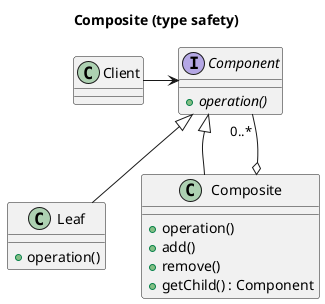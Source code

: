 @startuml CompositeTypeSafety_diagram

title "Composite (type safety)"

class Client {
}

interface Component {
    + {abstract} operation()
}

Client -> Component

class Leaf {
    + operation()
}

Component <|-- Leaf

class Composite {
    + operation()
    + add()
    + remove()
    + getChild() : Component
}

Component <|-- Composite
Component <-[hidden]- Composite
Component "0..* " --o Composite

@enduml
